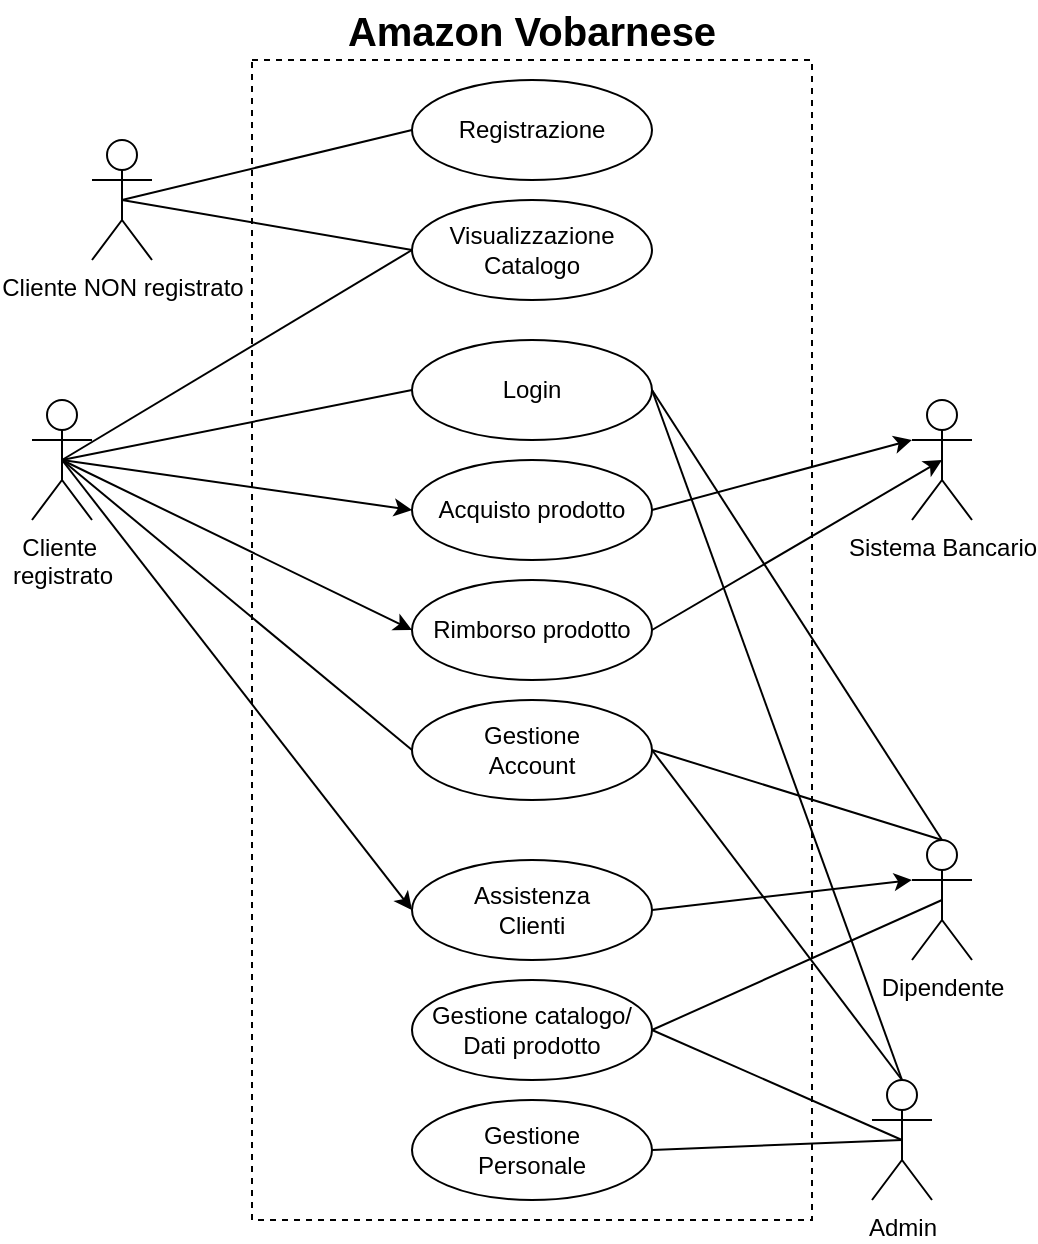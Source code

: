 <mxfile version="28.2.5">
  <diagram name="Pagina-1" id="vudzlP0GsAZK4l1fm7At">
    <mxGraphModel dx="983" dy="629" grid="1" gridSize="10" guides="1" tooltips="1" connect="1" arrows="1" fold="1" page="1" pageScale="1" pageWidth="827" pageHeight="1169" math="0" shadow="0">
      <root>
        <mxCell id="0" />
        <mxCell id="1" parent="0" />
        <mxCell id="ucFN3cPrBdfqcMHJnJYg-1" value="" style="rounded=0;whiteSpace=wrap;html=1;dashed=1;" vertex="1" parent="1">
          <mxGeometry x="260" y="30" width="280" height="580" as="geometry" />
        </mxCell>
        <mxCell id="ucFN3cPrBdfqcMHJnJYg-2" value="&lt;font style=&quot;font-size: 20px;&quot;&gt;&lt;b&gt;Amazon Vobarnese&lt;/b&gt;&lt;/font&gt;" style="text;html=1;align=center;verticalAlign=middle;whiteSpace=wrap;rounded=0;" vertex="1" parent="1">
          <mxGeometry x="260" width="280" height="30" as="geometry" />
        </mxCell>
        <mxCell id="ucFN3cPrBdfqcMHJnJYg-3" value="Registrazione" style="ellipse;whiteSpace=wrap;html=1;" vertex="1" parent="1">
          <mxGeometry x="340" y="40" width="120" height="50" as="geometry" />
        </mxCell>
        <mxCell id="ucFN3cPrBdfqcMHJnJYg-4" value="Visualizzazione Catalogo" style="ellipse;whiteSpace=wrap;html=1;" vertex="1" parent="1">
          <mxGeometry x="340" y="100" width="120" height="50" as="geometry" />
        </mxCell>
        <mxCell id="ucFN3cPrBdfqcMHJnJYg-5" value="Login" style="ellipse;whiteSpace=wrap;html=1;" vertex="1" parent="1">
          <mxGeometry x="340" y="170" width="120" height="50" as="geometry" />
        </mxCell>
        <mxCell id="ucFN3cPrBdfqcMHJnJYg-6" value="Acquisto prodotto" style="ellipse;whiteSpace=wrap;html=1;" vertex="1" parent="1">
          <mxGeometry x="340" y="230" width="120" height="50" as="geometry" />
        </mxCell>
        <mxCell id="ucFN3cPrBdfqcMHJnJYg-9" value="Cliente NON registrato" style="shape=umlActor;verticalLabelPosition=bottom;verticalAlign=top;html=1;outlineConnect=0;" vertex="1" parent="1">
          <mxGeometry x="180" y="70" width="30" height="60" as="geometry" />
        </mxCell>
        <mxCell id="ucFN3cPrBdfqcMHJnJYg-13" value="Cliente&amp;nbsp;&lt;div&gt;registrato&lt;/div&gt;" style="shape=umlActor;verticalLabelPosition=bottom;verticalAlign=top;html=1;outlineConnect=0;" vertex="1" parent="1">
          <mxGeometry x="150" y="200" width="30" height="60" as="geometry" />
        </mxCell>
        <mxCell id="ucFN3cPrBdfqcMHJnJYg-14" value="" style="endArrow=none;html=1;rounded=0;exitX=0.5;exitY=0.5;exitDx=0;exitDy=0;exitPerimeter=0;entryX=0;entryY=0.5;entryDx=0;entryDy=0;" edge="1" parent="1" source="ucFN3cPrBdfqcMHJnJYg-9" target="ucFN3cPrBdfqcMHJnJYg-3">
          <mxGeometry width="50" height="50" relative="1" as="geometry">
            <mxPoint x="420" y="330" as="sourcePoint" />
            <mxPoint x="470" y="280" as="targetPoint" />
          </mxGeometry>
        </mxCell>
        <mxCell id="ucFN3cPrBdfqcMHJnJYg-15" value="" style="endArrow=none;html=1;rounded=0;exitX=0.5;exitY=0.5;exitDx=0;exitDy=0;exitPerimeter=0;entryX=0;entryY=0.5;entryDx=0;entryDy=0;" edge="1" parent="1" source="ucFN3cPrBdfqcMHJnJYg-9" target="ucFN3cPrBdfqcMHJnJYg-4">
          <mxGeometry width="50" height="50" relative="1" as="geometry">
            <mxPoint x="250" y="125" as="sourcePoint" />
            <mxPoint x="380" y="100" as="targetPoint" />
          </mxGeometry>
        </mxCell>
        <mxCell id="ucFN3cPrBdfqcMHJnJYg-16" value="" style="endArrow=none;html=1;rounded=0;exitX=0.5;exitY=0.5;exitDx=0;exitDy=0;exitPerimeter=0;entryX=0;entryY=0.5;entryDx=0;entryDy=0;" edge="1" parent="1" source="ucFN3cPrBdfqcMHJnJYg-13" target="ucFN3cPrBdfqcMHJnJYg-4">
          <mxGeometry width="50" height="50" relative="1" as="geometry">
            <mxPoint x="260" y="205" as="sourcePoint" />
            <mxPoint x="390" y="200" as="targetPoint" />
          </mxGeometry>
        </mxCell>
        <mxCell id="ucFN3cPrBdfqcMHJnJYg-17" value="" style="endArrow=none;html=1;rounded=0;exitX=0.5;exitY=0.5;exitDx=0;exitDy=0;exitPerimeter=0;entryX=0;entryY=0.5;entryDx=0;entryDy=0;" edge="1" parent="1" source="ucFN3cPrBdfqcMHJnJYg-13" target="ucFN3cPrBdfqcMHJnJYg-5">
          <mxGeometry width="50" height="50" relative="1" as="geometry">
            <mxPoint x="270" y="305" as="sourcePoint" />
            <mxPoint x="400" y="210" as="targetPoint" />
          </mxGeometry>
        </mxCell>
        <mxCell id="ucFN3cPrBdfqcMHJnJYg-18" value="" style="endArrow=classic;html=1;rounded=0;entryX=0;entryY=0.5;entryDx=0;entryDy=0;endFill=1;exitX=0.5;exitY=0.5;exitDx=0;exitDy=0;exitPerimeter=0;" edge="1" parent="1" source="ucFN3cPrBdfqcMHJnJYg-13" target="ucFN3cPrBdfqcMHJnJYg-6">
          <mxGeometry width="50" height="50" relative="1" as="geometry">
            <mxPoint x="195" y="230" as="sourcePoint" />
            <mxPoint x="405" y="270" as="targetPoint" />
          </mxGeometry>
        </mxCell>
        <mxCell id="ucFN3cPrBdfqcMHJnJYg-20" value="Sistema Bancario" style="shape=umlActor;verticalLabelPosition=bottom;verticalAlign=top;html=1;outlineConnect=0;" vertex="1" parent="1">
          <mxGeometry x="590" y="200" width="30" height="60" as="geometry" />
        </mxCell>
        <mxCell id="ucFN3cPrBdfqcMHJnJYg-22" value="" style="endArrow=classic;html=1;rounded=0;exitX=1;exitY=0.5;exitDx=0;exitDy=0;entryX=0;entryY=0.333;entryDx=0;entryDy=0;entryPerimeter=0;endFill=1;" edge="1" parent="1" source="ucFN3cPrBdfqcMHJnJYg-6" target="ucFN3cPrBdfqcMHJnJYg-20">
          <mxGeometry width="50" height="50" relative="1" as="geometry">
            <mxPoint x="600" y="255" as="sourcePoint" />
            <mxPoint x="730" y="250" as="targetPoint" />
          </mxGeometry>
        </mxCell>
        <mxCell id="ucFN3cPrBdfqcMHJnJYg-23" value="Gestione catalogo/&lt;div&gt;Dati prodotto&lt;/div&gt;" style="ellipse;whiteSpace=wrap;html=1;" vertex="1" parent="1">
          <mxGeometry x="340" y="490" width="120" height="50" as="geometry" />
        </mxCell>
        <mxCell id="ucFN3cPrBdfqcMHJnJYg-31" value="Gestione&lt;div&gt;&lt;div&gt;Account&lt;/div&gt;&lt;/div&gt;" style="ellipse;whiteSpace=wrap;html=1;" vertex="1" parent="1">
          <mxGeometry x="340" y="350" width="120" height="50" as="geometry" />
        </mxCell>
        <mxCell id="ucFN3cPrBdfqcMHJnJYg-32" value="" style="endArrow=none;html=1;rounded=0;exitX=0.5;exitY=0.5;exitDx=0;exitDy=0;exitPerimeter=0;entryX=0;entryY=0.5;entryDx=0;entryDy=0;" edge="1" parent="1" source="ucFN3cPrBdfqcMHJnJYg-13" target="ucFN3cPrBdfqcMHJnJYg-31">
          <mxGeometry width="50" height="50" relative="1" as="geometry">
            <mxPoint x="230" y="231" as="sourcePoint" />
            <mxPoint x="367" y="220" as="targetPoint" />
          </mxGeometry>
        </mxCell>
        <mxCell id="ucFN3cPrBdfqcMHJnJYg-33" value="Rimborso prodotto" style="ellipse;whiteSpace=wrap;html=1;" vertex="1" parent="1">
          <mxGeometry x="340" y="290" width="120" height="50" as="geometry" />
        </mxCell>
        <mxCell id="ucFN3cPrBdfqcMHJnJYg-34" value="" style="endArrow=classic;html=1;rounded=0;entryX=0;entryY=0.5;entryDx=0;entryDy=0;endFill=1;exitX=0.5;exitY=0.5;exitDx=0;exitDy=0;exitPerimeter=0;" edge="1" parent="1" source="ucFN3cPrBdfqcMHJnJYg-13" target="ucFN3cPrBdfqcMHJnJYg-33">
          <mxGeometry width="50" height="50" relative="1" as="geometry">
            <mxPoint x="370" y="310" as="sourcePoint" />
            <mxPoint x="515" y="335" as="targetPoint" />
          </mxGeometry>
        </mxCell>
        <mxCell id="ucFN3cPrBdfqcMHJnJYg-35" value="" style="endArrow=classic;html=1;rounded=0;entryX=0.5;entryY=0.5;entryDx=0;entryDy=0;endFill=1;exitX=1;exitY=0.5;exitDx=0;exitDy=0;entryPerimeter=0;" edge="1" parent="1" source="ucFN3cPrBdfqcMHJnJYg-33" target="ucFN3cPrBdfqcMHJnJYg-20">
          <mxGeometry width="50" height="50" relative="1" as="geometry">
            <mxPoint x="630" y="310" as="sourcePoint" />
            <mxPoint x="775" y="395" as="targetPoint" />
          </mxGeometry>
        </mxCell>
        <mxCell id="ucFN3cPrBdfqcMHJnJYg-42" value="Assistenza&lt;div&gt;Clienti&lt;/div&gt;" style="ellipse;whiteSpace=wrap;html=1;" vertex="1" parent="1">
          <mxGeometry x="340" y="430" width="120" height="50" as="geometry" />
        </mxCell>
        <mxCell id="ucFN3cPrBdfqcMHJnJYg-43" value="" style="endArrow=classic;html=1;rounded=0;exitX=0.5;exitY=0.5;exitDx=0;exitDy=0;exitPerimeter=0;entryX=0;entryY=0.5;entryDx=0;entryDy=0;endFill=1;" edge="1" parent="1" source="ucFN3cPrBdfqcMHJnJYg-13" target="ucFN3cPrBdfqcMHJnJYg-42">
          <mxGeometry width="50" height="50" relative="1" as="geometry">
            <mxPoint x="270" y="290" as="sourcePoint" />
            <mxPoint x="415" y="435" as="targetPoint" />
          </mxGeometry>
        </mxCell>
        <mxCell id="ucFN3cPrBdfqcMHJnJYg-45" value="Dipendente" style="shape=umlActor;verticalLabelPosition=bottom;verticalAlign=top;html=1;outlineConnect=0;" vertex="1" parent="1">
          <mxGeometry x="590" y="420" width="30" height="60" as="geometry" />
        </mxCell>
        <mxCell id="ucFN3cPrBdfqcMHJnJYg-47" value="" style="endArrow=classic;html=1;rounded=0;entryX=0;entryY=0.333;entryDx=0;entryDy=0;entryPerimeter=0;exitX=1;exitY=0.5;exitDx=0;exitDy=0;endFill=1;" edge="1" parent="1" source="ucFN3cPrBdfqcMHJnJYg-42" target="ucFN3cPrBdfqcMHJnJYg-45">
          <mxGeometry width="50" height="50" relative="1" as="geometry">
            <mxPoint x="420" y="400" as="sourcePoint" />
            <mxPoint x="470" y="350" as="targetPoint" />
          </mxGeometry>
        </mxCell>
        <mxCell id="ucFN3cPrBdfqcMHJnJYg-50" value="" style="endArrow=none;html=1;rounded=0;exitX=0.5;exitY=0.5;exitDx=0;exitDy=0;entryX=1;entryY=0.5;entryDx=0;entryDy=0;exitPerimeter=0;" edge="1" parent="1" source="ucFN3cPrBdfqcMHJnJYg-45" target="ucFN3cPrBdfqcMHJnJYg-23">
          <mxGeometry width="50" height="50" relative="1" as="geometry">
            <mxPoint x="825" y="540" as="sourcePoint" />
            <mxPoint x="650" y="595" as="targetPoint" />
          </mxGeometry>
        </mxCell>
        <mxCell id="ucFN3cPrBdfqcMHJnJYg-51" value="" style="endArrow=none;html=1;rounded=0;exitX=0.5;exitY=0;exitDx=0;exitDy=0;entryX=1;entryY=0.5;entryDx=0;entryDy=0;exitPerimeter=0;" edge="1" parent="1" source="ucFN3cPrBdfqcMHJnJYg-45" target="ucFN3cPrBdfqcMHJnJYg-31">
          <mxGeometry width="50" height="50" relative="1" as="geometry">
            <mxPoint x="815" y="470" as="sourcePoint" />
            <mxPoint x="680" y="515" as="targetPoint" />
          </mxGeometry>
        </mxCell>
        <mxCell id="ucFN3cPrBdfqcMHJnJYg-52" value="" style="endArrow=none;html=1;rounded=0;exitX=0.5;exitY=0;exitDx=0;exitDy=0;entryX=1;entryY=0.5;entryDx=0;entryDy=0;exitPerimeter=0;" edge="1" parent="1" source="ucFN3cPrBdfqcMHJnJYg-45" target="ucFN3cPrBdfqcMHJnJYg-5">
          <mxGeometry width="50" height="50" relative="1" as="geometry">
            <mxPoint x="715" y="355" as="sourcePoint" />
            <mxPoint x="580" y="290" as="targetPoint" />
          </mxGeometry>
        </mxCell>
        <mxCell id="ucFN3cPrBdfqcMHJnJYg-56" value="Gestione&lt;div&gt;Personale&lt;/div&gt;" style="ellipse;whiteSpace=wrap;html=1;" vertex="1" parent="1">
          <mxGeometry x="340" y="550" width="120" height="50" as="geometry" />
        </mxCell>
        <mxCell id="ucFN3cPrBdfqcMHJnJYg-58" value="Admin" style="shape=umlActor;verticalLabelPosition=bottom;verticalAlign=top;html=1;outlineConnect=0;" vertex="1" parent="1">
          <mxGeometry x="570" y="540" width="30" height="60" as="geometry" />
        </mxCell>
        <mxCell id="ucFN3cPrBdfqcMHJnJYg-59" value="" style="endArrow=none;html=1;rounded=0;entryX=0.5;entryY=0.5;entryDx=0;entryDy=0;entryPerimeter=0;exitX=1;exitY=0.5;exitDx=0;exitDy=0;" edge="1" parent="1" source="ucFN3cPrBdfqcMHJnJYg-56" target="ucFN3cPrBdfqcMHJnJYg-58">
          <mxGeometry width="50" height="50" relative="1" as="geometry">
            <mxPoint x="70" y="450" as="sourcePoint" />
            <mxPoint x="120" y="400" as="targetPoint" />
          </mxGeometry>
        </mxCell>
        <mxCell id="ucFN3cPrBdfqcMHJnJYg-60" value="" style="endArrow=none;html=1;rounded=0;entryX=0.5;entryY=0.5;entryDx=0;entryDy=0;entryPerimeter=0;exitX=1;exitY=0.5;exitDx=0;exitDy=0;" edge="1" parent="1" source="ucFN3cPrBdfqcMHJnJYg-23" target="ucFN3cPrBdfqcMHJnJYg-58">
          <mxGeometry width="50" height="50" relative="1" as="geometry">
            <mxPoint x="470" y="565" as="sourcePoint" />
            <mxPoint x="595" y="560" as="targetPoint" />
          </mxGeometry>
        </mxCell>
        <mxCell id="ucFN3cPrBdfqcMHJnJYg-61" value="" style="endArrow=none;html=1;rounded=0;entryX=1;entryY=0.5;entryDx=0;entryDy=0;exitX=0.5;exitY=0;exitDx=0;exitDy=0;exitPerimeter=0;" edge="1" parent="1" source="ucFN3cPrBdfqcMHJnJYg-58" target="ucFN3cPrBdfqcMHJnJYg-5">
          <mxGeometry width="50" height="50" relative="1" as="geometry">
            <mxPoint x="650" y="555" as="sourcePoint" />
            <mxPoint x="775" y="550" as="targetPoint" />
          </mxGeometry>
        </mxCell>
        <mxCell id="ucFN3cPrBdfqcMHJnJYg-62" value="" style="endArrow=none;html=1;rounded=0;entryX=0.5;entryY=0;entryDx=0;entryDy=0;entryPerimeter=0;exitX=1;exitY=0.5;exitDx=0;exitDy=0;" edge="1" parent="1" source="ucFN3cPrBdfqcMHJnJYg-31" target="ucFN3cPrBdfqcMHJnJYg-58">
          <mxGeometry width="50" height="50" relative="1" as="geometry">
            <mxPoint x="520" y="540" as="sourcePoint" />
            <mxPoint x="645" y="595" as="targetPoint" />
          </mxGeometry>
        </mxCell>
      </root>
    </mxGraphModel>
  </diagram>
</mxfile>
